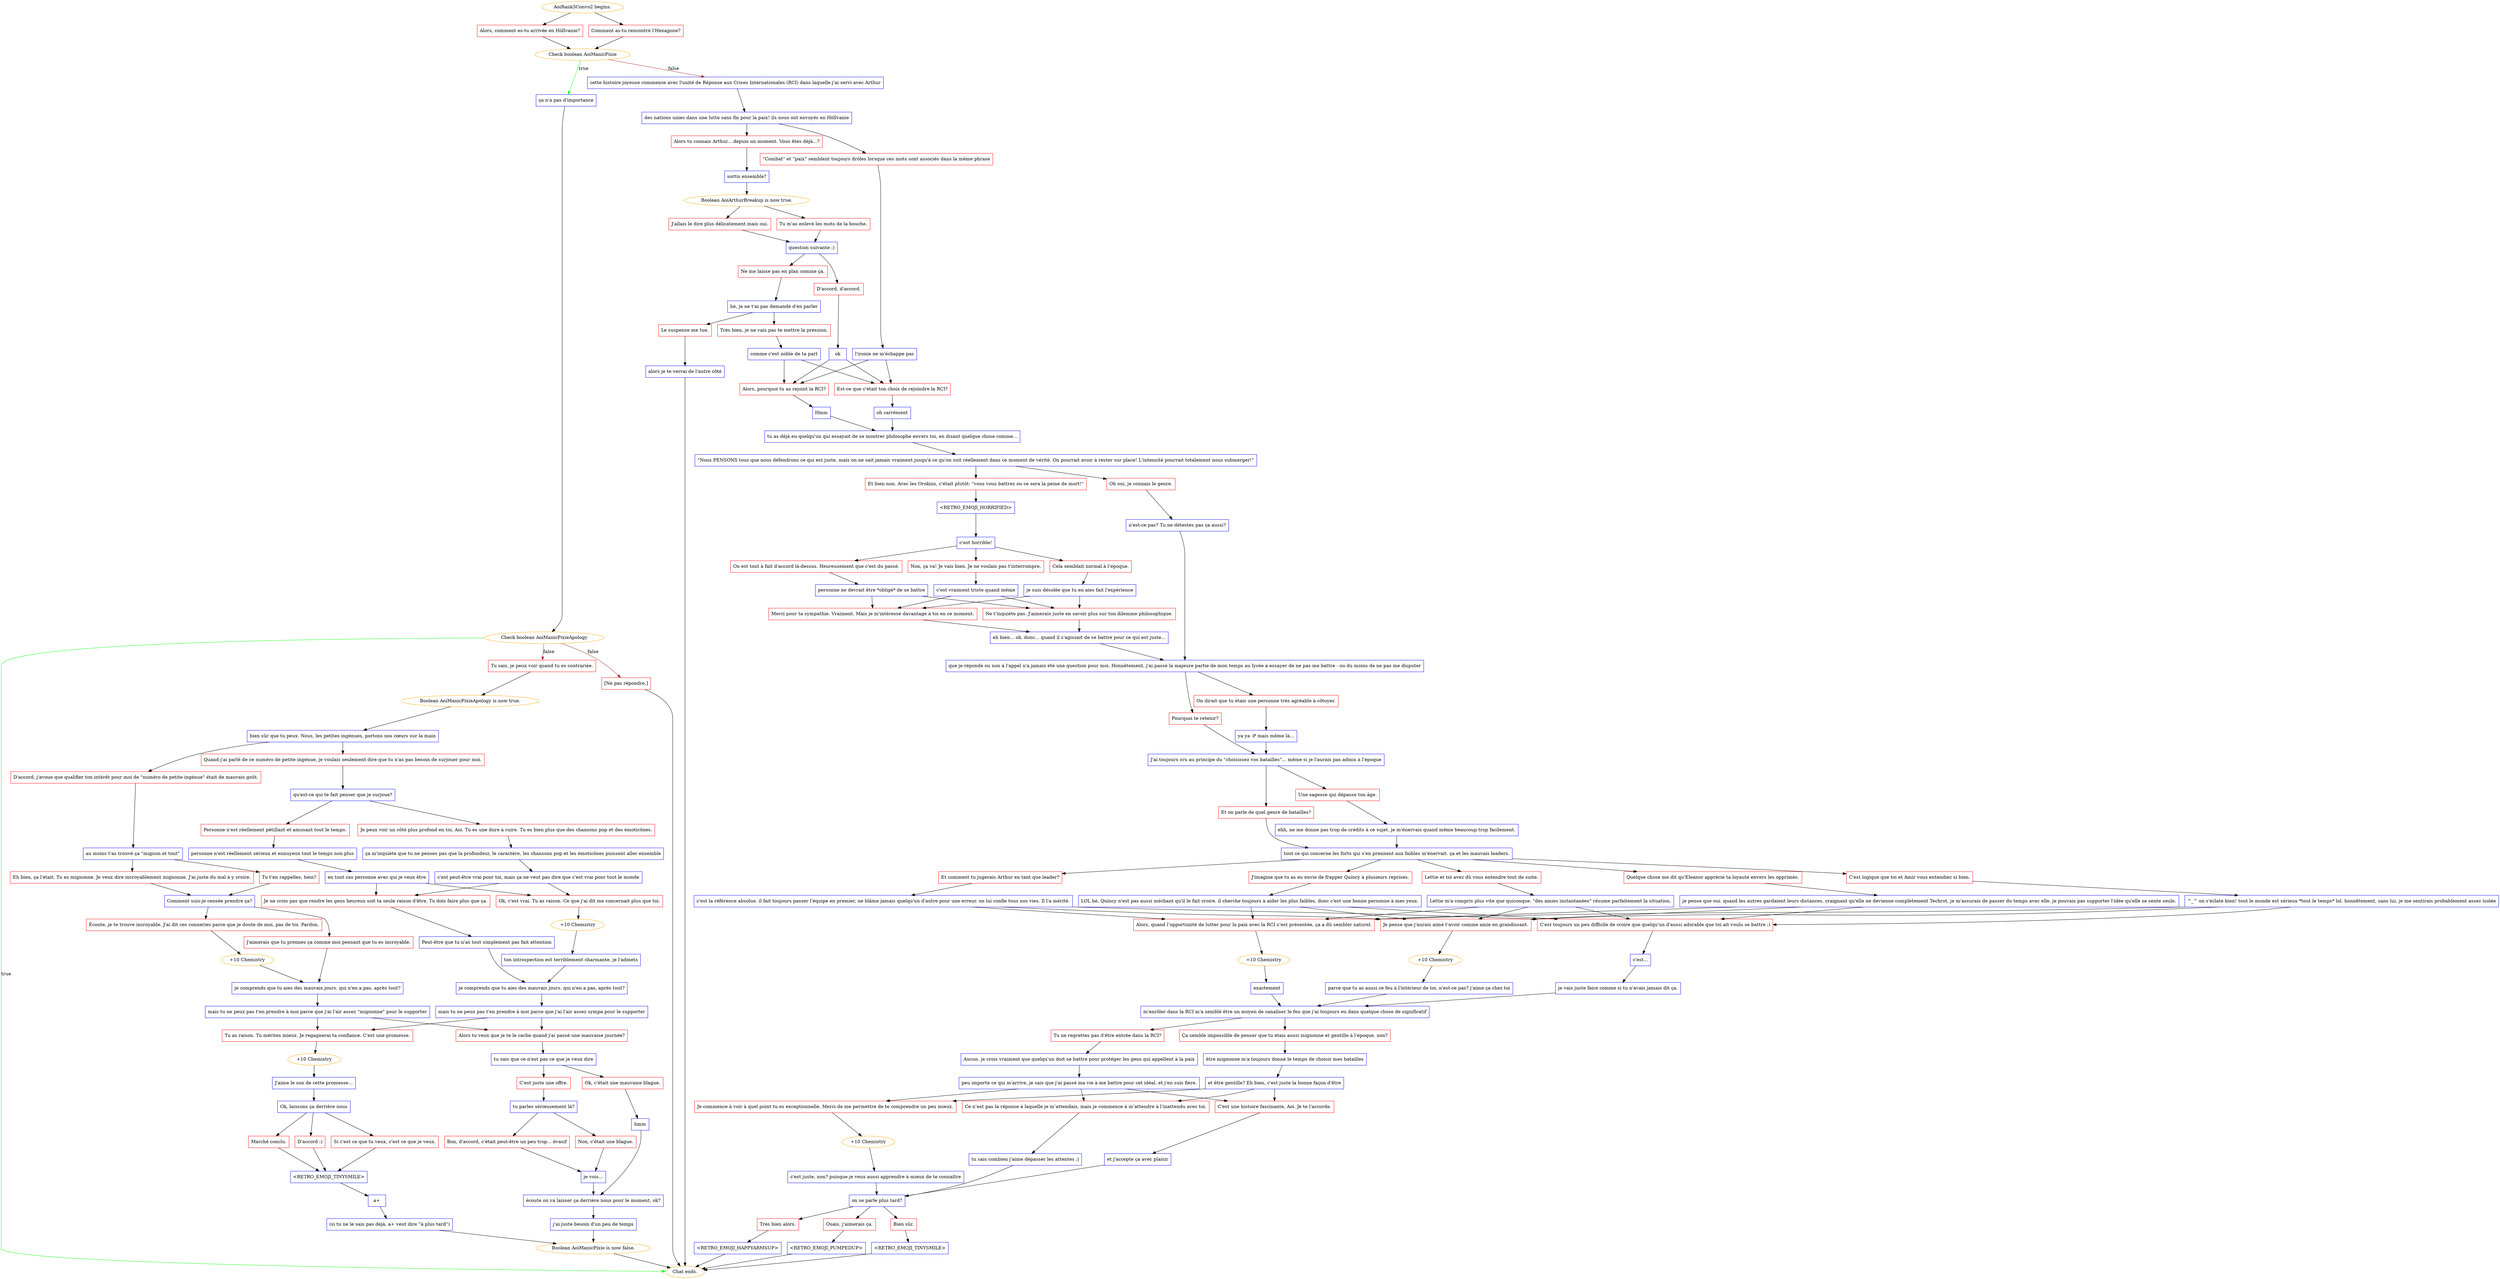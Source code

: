 digraph {
	"AoiRank3Convo2 begins." [color=orange];
		"AoiRank3Convo2 begins." -> j2199430814;
		"AoiRank3Convo2 begins." -> j1693016461;
	j2199430814 [label="Alors, comment es-tu arrivée en Höllvanie?",shape=box,color=red];
		j2199430814 -> j1553637798;
	j1693016461 [label="Comment as-tu rencontré l'Hexagone?",shape=box,color=red];
		j1693016461 -> j1553637798;
	j1553637798 [label="Check boolean AoiManicPixie",color=orange];
		j1553637798 -> j1940696149 [label=true,color=green];
		j1553637798 -> j272105553 [label=false,color=brown];
	j1940696149 [label="ça n'a pas d'importance",shape=box,color=blue];
		j1940696149 -> j2806985163;
	j272105553 [label="cette histoire joyeuse commence avec l'unité de Réponse aux Crises Internationales (RCI) dans laquelle j'ai servi avec Arthur",shape=box,color=blue];
		j272105553 -> j1710999731;
	j2806985163 [label="Check boolean AoiManicPixieApology",color=orange];
		j2806985163 -> "Chat ends." [label=true,color=green];
		j2806985163 -> j663053042 [label=false,color=brown];
		j2806985163 -> j143549678 [label=false,color=brown];
	j1710999731 [label="des nations unies dans une lutte sans fin pour la paix! ils nous ont envoyés en Höllvanie",shape=box,color=blue];
		j1710999731 -> j681831321;
		j1710999731 -> j3144290226;
	"Chat ends." [color=orange];
	j663053042 [label="Tu sais, je peux voir quand tu es contrariée.",shape=box,color=red];
		j663053042 -> j2543197327;
	j143549678 [label="[Ne pas répondre.]",shape=box,color=red];
		j143549678 -> "Chat ends.";
	j681831321 [label="Alors tu connais Arthur... depuis un moment. Vous êtes déjà...?",shape=box,color=red];
		j681831321 -> j3178730512;
	j3144290226 [label="\"Combat\" et \"paix\" semblent toujours drôles lorsque ces mots sont associés dans la même phrase",shape=box,color=red];
		j3144290226 -> j3402062158;
	j2543197327 [label="Boolean AoiManicPixieApology is now true.",color=orange];
		j2543197327 -> j165786282;
	j3178730512 [label="sortis ensemble?",shape=box,color=blue];
		j3178730512 -> j1782455318;
	j3402062158 [label="l'ironie ne m'échappe pas",shape=box,color=blue];
		j3402062158 -> j913323366;
		j3402062158 -> j4056427884;
	j165786282 [label="bien sûr que tu peux. Nous, les petites ingénues, portons nos cœurs sur la main",shape=box,color=blue];
		j165786282 -> j1195097842;
		j165786282 -> j89499763;
	j1782455318 [label="Boolean AoiArthurBreakup is now true.",color=orange];
		j1782455318 -> j3227321279;
		j1782455318 -> j4206884992;
	j913323366 [label="Alors, pourquoi tu as rejoint la RCI?",shape=box,color=red];
		j913323366 -> j2242032452;
	j4056427884 [label="Est-ce que c'était ton choix de rejoindre la RCI?",shape=box,color=red];
		j4056427884 -> j3218830040;
	j1195097842 [label="D'accord, j'avoue que qualifier ton intérêt pour moi de \"numéro de petite ingénue\" était de mauvais goût.",shape=box,color=red];
		j1195097842 -> j2640977989;
	j89499763 [label="Quand j'ai parlé de ce numéro de petite ingénue, je voulais seulement dire que tu n'as pas besoin de surjouer pour moi.",shape=box,color=red];
		j89499763 -> j1133959827;
	j3227321279 [label="J'allais le dire plus délicatement mais oui.",shape=box,color=red];
		j3227321279 -> j445313216;
	j4206884992 [label="Tu m'as enlevé les mots de la bouche.",shape=box,color=red];
		j4206884992 -> j445313216;
	j2242032452 [label="Hmm",shape=box,color=blue];
		j2242032452 -> j2205729342;
	j3218830040 [label="oh carrément",shape=box,color=blue];
		j3218830040 -> j2205729342;
	j2640977989 [label="au moins t'as trouvé ça \"mignon et tout\"",shape=box,color=blue];
		j2640977989 -> j3762577853;
		j2640977989 -> j1695710217;
	j1133959827 [label="qu'est-ce qui te fait penser que je surjoue?",shape=box,color=blue];
		j1133959827 -> j32876761;
		j1133959827 -> j1299523454;
	j445313216 [label="question suivante ;)",shape=box,color=blue];
		j445313216 -> j389665101;
		j445313216 -> j2987233968;
	j2205729342 [label="tu as déjà eu quelqu'un qui essayait de se montrer philosophe envers toi, en disant quelque chose comme...",shape=box,color=blue];
		j2205729342 -> j3389640194;
	j3762577853 [label="Eh bien, ça l'était. Tu es mignonne. Je veux dire incroyablement mignonne. J'ai juste du mal à y croire.",shape=box,color=red];
		j3762577853 -> j3992690013;
	j1695710217 [label="Tu t'en rappelles, hein?",shape=box,color=red];
		j1695710217 -> j3992690013;
	j32876761 [label="Personne n'est réellement pétillant et amusant tout le temps.",shape=box,color=red];
		j32876761 -> j2397853150;
	j1299523454 [label="Je peux voir un côté plus profond en toi, Aoi. Tu es une dure à cuire. Tu es bien plus que des chansons pop et des émoticônes.",shape=box,color=red];
		j1299523454 -> j3125056070;
	j389665101 [label="Ne me laisse pas en plan comme ça.",shape=box,color=red];
		j389665101 -> j1420005230;
	j2987233968 [label="D'accord, d'accord.",shape=box,color=red];
		j2987233968 -> j2967577587;
	j3389640194 [label="\"Nous PENSONS tous que nous défendrons ce qui est juste, mais on ne sait jamais vraiment jusqu'à ce qu'on soit réellement dans ce moment de vérité. On pourrait avoir à rester sur place! L'intensité pourrait totalement nous submerger!\"",shape=box,color=blue];
		j3389640194 -> j2559395481;
		j3389640194 -> j3243408159;
	j3992690013 [label="Comment suis-je censée prendre ça?",shape=box,color=blue];
		j3992690013 -> j4174339823;
		j3992690013 -> j4230281146;
	j2397853150 [label="personne n'est réellement sérieux et ennuyeux tout le temps non plus",shape=box,color=blue];
		j2397853150 -> j1459736801;
	j3125056070 [label="ça m'inquiète que tu ne penses pas que la profondeur, le caractère, les chansons pop et les émoticônes puissent aller ensemble",shape=box,color=blue];
		j3125056070 -> j3453456776;
	j1420005230 [label="hé, je ne t'ai pas demandé d'en parler",shape=box,color=blue];
		j1420005230 -> j2667380710;
		j1420005230 -> j643407903;
	j2967577587 [label="ok",shape=box,color=blue];
		j2967577587 -> j913323366;
		j2967577587 -> j4056427884;
	j2559395481 [label="Et bien non. Avec les Orokins, c'était plutôt: \"vous vous battrez ou ce sera la peine de mort!\"",shape=box,color=red];
		j2559395481 -> j2883349686;
	j3243408159 [label="Oh oui, je connais le genre.",shape=box,color=red];
		j3243408159 -> j448813408;
	j4174339823 [label="Écoute, je te trouve incroyable. J'ai dit ces conneries parce que je doute de moi, pas de toi. Pardon.",shape=box,color=red];
		j4174339823 -> j1975169004;
	j4230281146 [label="J'aimerais que tu prennes ça comme moi pensant que tu es incroyable.",shape=box,color=red];
		j4230281146 -> j4239313216;
	j1459736801 [label="en tout cas personne avec qui je veux être",shape=box,color=blue];
		j1459736801 -> j4162716155;
		j1459736801 -> j2563884400;
	j3453456776 [label="c'est peut-être vrai pour toi, mais ça ne veut pas dire que c'est vrai pour tout le monde",shape=box,color=blue];
		j3453456776 -> j2563884400;
		j3453456776 -> j4162716155;
	j2667380710 [label="Le suspense me tue.",shape=box,color=red];
		j2667380710 -> j4226340964;
	j643407903 [label="Très bien, je ne vais pas te mettre la pression.",shape=box,color=red];
		j643407903 -> j2463448625;
	j2883349686 [label="<RETRO_EMOJI_HORRIFIED>",shape=box,color=blue];
		j2883349686 -> j2058117243;
	j448813408 [label="n'est-ce pas? Tu ne détestes pas ça aussi?",shape=box,color=blue];
		j448813408 -> j748470423;
	j1975169004 [label="+10 Chemistry",color=orange];
		j1975169004 -> j4239313216;
	j4239313216 [label="je comprends que tu aies des mauvais jours. qui n'en a pas, après tout?",shape=box,color=blue];
		j4239313216 -> j1746794489;
	j4162716155 [label="Je ne crois pas que rendre les gens heureux soit ta seule raison d'être. Tu dois faire plus que ça.",shape=box,color=red];
		j4162716155 -> j1876888087;
	j2563884400 [label="Ok, c'est vrai. Tu as raison. Ce que j'ai dit me concernait plus que toi.",shape=box,color=red];
		j2563884400 -> j2139211163;
	j4226340964 [label="alors je te verrai de l'autre côté",shape=box,color=blue];
		j4226340964 -> "Chat ends.";
	j2463448625 [label="comme c'est noble de ta part",shape=box,color=blue];
		j2463448625 -> j913323366;
		j2463448625 -> j4056427884;
	j2058117243 [label="c'est horrible!",shape=box,color=blue];
		j2058117243 -> j388780767;
		j2058117243 -> j892580710;
		j2058117243 -> j279896575;
	j748470423 [label="que je réponde ou non à l'appel n'a jamais été une question pour moi. Honnêtement, j'ai passé la majeure partie de mon temps au lycée à essayer de ne pas me battre - ou du moins de ne pas me disputer",shape=box,color=blue];
		j748470423 -> j68902347;
		j748470423 -> j3757196880;
	j1746794489 [label="mais tu ne peux pas t'en prendre à moi parce que j'ai l'air assez \"mignonne\" pour le supporter",shape=box,color=blue];
		j1746794489 -> j4036125997;
		j1746794489 -> j562033641;
	j1876888087 [label="Peut-être que tu n'as tout simplement pas fait attention",shape=box,color=blue];
		j1876888087 -> j3839347588;
	j2139211163 [label="+10 Chemistry",color=orange];
		j2139211163 -> j3476925913;
	j388780767 [label="On est tout à fait d'accord là-dessus. Heureusement que c'est du passé.",shape=box,color=red];
		j388780767 -> j1043641711;
	j892580710 [label="Non, ça va! Je vais bien. Je ne voulais pas t'interrompre.",shape=box,color=red];
		j892580710 -> j4108033729;
	j279896575 [label="Cela semblait normal à l’époque.",shape=box,color=red];
		j279896575 -> j3382225775;
	j68902347 [label="Pourquoi te retenir?",shape=box,color=red];
		j68902347 -> j821238895;
	j3757196880 [label="On dirait que tu étais une personne très agréable à côtoyer.",shape=box,color=red];
		j3757196880 -> j3240259694;
	j4036125997 [label="Tu as raison. Tu mérites mieux. Je regagnerai ta confiance. C'est une promesse.",shape=box,color=red];
		j4036125997 -> j3693793466;
	j562033641 [label="Alors tu veux que je te le cache quand j'ai passé une mauvaise journée?",shape=box,color=red];
		j562033641 -> j3726259159;
	j3839347588 [label="je comprends que tu aies des mauvais jours. qui n'en a pas, après tout?",shape=box,color=blue];
		j3839347588 -> j1393727019;
	j3476925913 [label="ton introspection est terriblement charmante, je l'admets",shape=box,color=blue];
		j3476925913 -> j3839347588;
	j1043641711 [label="personne ne devrait être *obligé* de se battre",shape=box,color=blue];
		j1043641711 -> j2373564511;
		j1043641711 -> j301078446;
	j4108033729 [label="c'est vraiment triste quand même",shape=box,color=blue];
		j4108033729 -> j2373564511;
		j4108033729 -> j301078446;
	j3382225775 [label="je suis désolée que tu en aies fait l'expérience",shape=box,color=blue];
		j3382225775 -> j2373564511;
		j3382225775 -> j301078446;
	j821238895 [label="J'ai toujours cru au principe du \"choisissez vos batailles\"... même si je l'aurais pas admis à l'époque",shape=box,color=blue];
		j821238895 -> j1308695704;
		j821238895 -> j1509932151;
	j3240259694 [label="ya ya :P mais même là...",shape=box,color=blue];
		j3240259694 -> j821238895;
	j3693793466 [label="+10 Chemistry",color=orange];
		j3693793466 -> j2012765661;
	j3726259159 [label="tu sais que ce n'est pas ce que je veux dire",shape=box,color=blue];
		j3726259159 -> j1821300078;
		j3726259159 -> j811045511;
	j1393727019 [label="mais tu ne peux pas t'en prendre à moi parce que j'ai l'air assez sympa pour le supporter",shape=box,color=blue];
		j1393727019 -> j4036125997;
		j1393727019 -> j562033641;
	j2373564511 [label="Merci pour ta sympathie. Vraiment. Mais je m'intéresse davantage à toi en ce moment.",shape=box,color=red];
		j2373564511 -> j2718379898;
	j301078446 [label="Ne t'inquiète pas. J'aimerais juste en savoir plus sur ton dilemme philosophique.",shape=box,color=red];
		j301078446 -> j2718379898;
	j1308695704 [label="Et on parle de quel genre de batailles?",shape=box,color=red];
		j1308695704 -> j1437810029;
	j1509932151 [label="Une sagesse qui dépasse ton âge.",shape=box,color=red];
		j1509932151 -> j3858686415;
	j2012765661 [label="J'aime le son de cette promesse...",shape=box,color=blue];
		j2012765661 -> j205860122;
	j1821300078 [label="C'est juste une offre.",shape=box,color=red];
		j1821300078 -> j4053918854;
	j811045511 [label="Ok, c'était une mauvaise blague.",shape=box,color=red];
		j811045511 -> j1968155724;
	j2718379898 [label="eh bien... ok. donc... quand il s'agissait de se battre pour ce qui est juste...",shape=box,color=blue];
		j2718379898 -> j748470423;
	j1437810029 [label="tout ce qui concerne les forts qui s'en prennent aux faibles m'énervait. ça et les mauvais leaders.",shape=box,color=blue];
		j1437810029 -> j995117075;
		j1437810029 -> j3329473390;
		j1437810029 -> j2795151538;
		j1437810029 -> j3659484723;
		j1437810029 -> j262169646;
	j3858686415 [label="ehh, ne me donne pas trop de crédits à ce sujet. je m'énervais quand même beaucoup trop facilement.",shape=box,color=blue];
		j3858686415 -> j1437810029;
	j205860122 [label="Ok, laissons ça derrière nous",shape=box,color=blue];
		j205860122 -> j1098122195;
		j205860122 -> j3915723652;
		j205860122 -> j1208792856;
	j4053918854 [label="tu parles sérieusement là?",shape=box,color=blue];
		j4053918854 -> j3150350525;
		j4053918854 -> j1373934908;
	j1968155724 [label="hmm",shape=box,color=blue];
		j1968155724 -> j374382239;
	j995117075 [label="Et comment tu jugerais Arthur en tant que leader?",shape=box,color=red];
		j995117075 -> j4069510746;
	j3329473390 [label="J'imagine que tu as eu envie de frapper Quincy à plusieurs reprises.",shape=box,color=red];
		j3329473390 -> j2605034338;
	j2795151538 [label="Lettie et toi avez dû vous entendre tout de suite.",shape=box,color=red];
		j2795151538 -> j2298103407;
	j3659484723 [label="Quelque chose me dit qu'Eleanor apprécie ta loyauté envers les opprimés.",shape=box,color=red];
		j3659484723 -> j3584074752;
	j262169646 [label="C'est logique que toi et Amir vous entendiez si bien.",shape=box,color=red];
		j262169646 -> j2677840094;
	j1098122195 [label="Marché conclu.",shape=box,color=red];
		j1098122195 -> j2992357136;
	j3915723652 [label="D'accord :)",shape=box,color=red];
		j3915723652 -> j2992357136;
	j1208792856 [label="Si c'est ce que tu veux, c'est ce que je veux.",shape=box,color=red];
		j1208792856 -> j2992357136;
	j3150350525 [label="Bon, d'accord, c'était peut-être un peu trop... évasif",shape=box,color=red];
		j3150350525 -> j1774012280;
	j1373934908 [label="Non, c'était une blague.",shape=box,color=red];
		j1373934908 -> j1774012280;
	j374382239 [label="écoute on va laisser ça derrière nous pour le moment, ok?",shape=box,color=blue];
		j374382239 -> j1956083961;
	j4069510746 [label="c'est la référence absolue. il fait toujours passer l'équipe en premier, ne blâme jamais quelqu'un d'autre pour une erreur. on lui confie tous nos vies. Il l'a mérité.",shape=box,color=blue];
		j4069510746 -> j2261402473;
		j4069510746 -> j2656377495;
		j4069510746 -> j2738321016;
	j2605034338 [label="LOL hé, Quincy n'est pas aussi méchant qu'il le fait croire. il cherche toujours à aider les plus faibles, donc c'est une bonne personne à mes yeux.",shape=box,color=blue];
		j2605034338 -> j2261402473;
		j2605034338 -> j2656377495;
		j2605034338 -> j2738321016;
	j2298103407 [label="Lettie m'a compris plus vite que quiconque. \"des amies instantanées\" résume parfaitement la situation.",shape=box,color=blue];
		j2298103407 -> j2261402473;
		j2298103407 -> j2656377495;
		j2298103407 -> j2738321016;
	j3584074752 [label="je pense que oui. quand les autres gardaient leurs distances, craignant qu'elle ne devienne complètement Techrot, je m'assurais de passer du temps avec elle. je pouvais pas supporter l'idée qu'elle se sente seule.",shape=box,color=blue];
		j3584074752 -> j2261402473;
		j3584074752 -> j2656377495;
		j3584074752 -> j2738321016;
	j2677840094 [label="^_^ on s'éclate bien! tout le monde est sérieux *tout le temps* lol. honnêtement, sans lui, je me sentirais probablement assez isolée",shape=box,color=blue];
		j2677840094 -> j2261402473;
		j2677840094 -> j2656377495;
		j2677840094 -> j2738321016;
	j2992357136 [label="<RETRO_EMOJI_TINYSMILE>",shape=box,color=blue];
		j2992357136 -> j5290151;
	j1774012280 [label="je vois...",shape=box,color=blue];
		j1774012280 -> j374382239;
	j1956083961 [label="j'ai juste besoin d'un peu de temps",shape=box,color=blue];
		j1956083961 -> j2477397060;
	j2261402473 [label="Alors, quand l’opportunité de lutter pour la paix avec la RCI s’est présentée, ça a dû sembler naturel.",shape=box,color=red];
		j2261402473 -> j3758380762;
	j2656377495 [label="Je pense que j'aurais aimé t'avoir comme amie en grandissant.",shape=box,color=red];
		j2656377495 -> j721678259;
	j2738321016 [label="C'est toujours un peu difficile de croire que quelqu'un d'aussi adorable que toi ait voulu se battre ;)",shape=box,color=red];
		j2738321016 -> j2904085325;
	j5290151 [label="a+",shape=box,color=blue];
		j5290151 -> j933839126;
	j2477397060 [label="Boolean AoiManicPixie is now false.",color=orange];
		j2477397060 -> "Chat ends.";
	j3758380762 [label="+10 Chemistry",color=orange];
		j3758380762 -> j2879376683;
	j721678259 [label="+10 Chemistry",color=orange];
		j721678259 -> j3295330275;
	j2904085325 [label="c'est...",shape=box,color=blue];
		j2904085325 -> j1986326430;
	j933839126 [label="(si tu ne le sais pas déjà, a+ veut dire \"à plus tard\")",shape=box,color=blue];
		j933839126 -> j2477397060;
	j2879376683 [label="exactement",shape=box,color=blue];
		j2879376683 -> j1983781636;
	j3295330275 [label="parce que tu as aussi ce feu à l'intérieur de toi, n'est-ce pas? j'aime ça chez toi",shape=box,color=blue];
		j3295330275 -> j1983781636;
	j1986326430 [label="je vais juste faire comme si tu n'avais jamais dit ça.",shape=box,color=blue];
		j1986326430 -> j1983781636;
	j1983781636 [label="m'enrôler dans la RCI m'a semblé être un moyen de canaliser le feu que j'ai toujours eu dans quelque chose de significatif",shape=box,color=blue];
		j1983781636 -> j3721906201;
		j1983781636 -> j3189513543;
	j3721906201 [label="Tu ne regrettes pas d'être entrée dans la RCI?",shape=box,color=red];
		j3721906201 -> j1549761323;
	j3189513543 [label="Ça semble impossible de penser que tu étais aussi mignonne et gentille à l'époque, non?",shape=box,color=red];
		j3189513543 -> j1244737135;
	j1549761323 [label="Aucun. je crois vraiment que quelqu'un doit se battre pour protéger les gens qui appellent à la paix",shape=box,color=blue];
		j1549761323 -> j3150192597;
	j1244737135 [label="être mignonne m'a toujours donné le temps de choisir mes batailles",shape=box,color=blue];
		j1244737135 -> j324766178;
	j3150192597 [label="peu importe ce qui m'arrive, je sais que j'ai passé ma vie à me battre pour cet idéal. et j'en suis fière.",shape=box,color=blue];
		j3150192597 -> j1999677767;
		j3150192597 -> j1776146134;
		j3150192597 -> j2743846919;
	j324766178 [label="et être gentille? Eh bien, c'est juste la bonne façon d'être",shape=box,color=blue];
		j324766178 -> j1999677767;
		j324766178 -> j1776146134;
		j324766178 -> j2743846919;
	j1999677767 [label="Je commence à voir à quel point tu es exceptionnelle. Merci de me permettre de te comprendre un peu mieux.",shape=box,color=red];
		j1999677767 -> j3228957020;
	j1776146134 [label="Ce n’est pas la réponse à laquelle je m’attendais, mais je commence à m’attendre à l’inattendu avec toi.",shape=box,color=red];
		j1776146134 -> j701457582;
	j2743846919 [label="C'est une histoire fascinante, Aoi. Je te l'accorde.",shape=box,color=red];
		j2743846919 -> j465983195;
	j3228957020 [label="+10 Chemistry",color=orange];
		j3228957020 -> j1506556022;
	j701457582 [label="tu sais combien j'aime dépasser les attentes ;)",shape=box,color=blue];
		j701457582 -> j1547531494;
	j465983195 [label="et j'accepte ça avec plaisir",shape=box,color=blue];
		j465983195 -> j1547531494;
	j1506556022 [label="c'est juste, non? puisque je veux aussi apprendre à mieux de te connaître",shape=box,color=blue];
		j1506556022 -> j1547531494;
	j1547531494 [label="on se parle plus tard?",shape=box,color=blue];
		j1547531494 -> j2238609749;
		j1547531494 -> j106773525;
		j1547531494 -> j1345449;
	j2238609749 [label="Très bien alors.",shape=box,color=red];
		j2238609749 -> j2061505340;
	j106773525 [label="Ouais, j'aimerais ça.",shape=box,color=red];
		j106773525 -> j336425587;
	j1345449 [label="Bien sûr.",shape=box,color=red];
		j1345449 -> j3029731251;
	j2061505340 [label="<RETRO_EMOJI_HAPPYARMSUP>",shape=box,color=blue];
		j2061505340 -> "Chat ends.";
	j336425587 [label="<RETRO_EMOJI_PUMPEDUP>",shape=box,color=blue];
		j336425587 -> "Chat ends.";
	j3029731251 [label="<RETRO_EMOJI_TINYSMILE>",shape=box,color=blue];
		j3029731251 -> "Chat ends.";
}